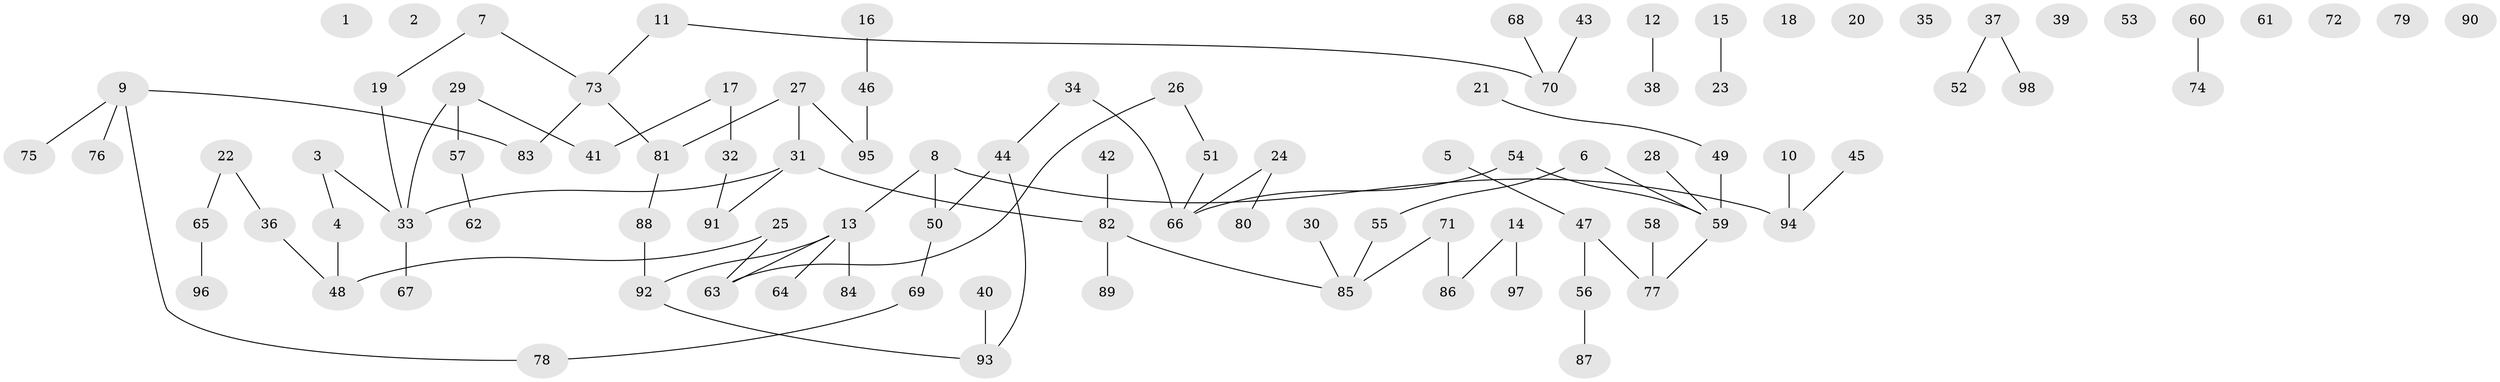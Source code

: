 // coarse degree distribution, {0: 0.2777777777777778, 5: 0.037037037037037035, 2: 0.2037037037037037, 4: 0.037037037037037035, 8: 0.018518518518518517, 1: 0.2777777777777778, 3: 0.12962962962962962, 6: 0.018518518518518517}
// Generated by graph-tools (version 1.1) at 2025/16/03/04/25 18:16:25]
// undirected, 98 vertices, 89 edges
graph export_dot {
graph [start="1"]
  node [color=gray90,style=filled];
  1;
  2;
  3;
  4;
  5;
  6;
  7;
  8;
  9;
  10;
  11;
  12;
  13;
  14;
  15;
  16;
  17;
  18;
  19;
  20;
  21;
  22;
  23;
  24;
  25;
  26;
  27;
  28;
  29;
  30;
  31;
  32;
  33;
  34;
  35;
  36;
  37;
  38;
  39;
  40;
  41;
  42;
  43;
  44;
  45;
  46;
  47;
  48;
  49;
  50;
  51;
  52;
  53;
  54;
  55;
  56;
  57;
  58;
  59;
  60;
  61;
  62;
  63;
  64;
  65;
  66;
  67;
  68;
  69;
  70;
  71;
  72;
  73;
  74;
  75;
  76;
  77;
  78;
  79;
  80;
  81;
  82;
  83;
  84;
  85;
  86;
  87;
  88;
  89;
  90;
  91;
  92;
  93;
  94;
  95;
  96;
  97;
  98;
  3 -- 4;
  3 -- 33;
  4 -- 48;
  5 -- 47;
  6 -- 55;
  6 -- 59;
  7 -- 19;
  7 -- 73;
  8 -- 13;
  8 -- 50;
  8 -- 94;
  9 -- 75;
  9 -- 76;
  9 -- 78;
  9 -- 83;
  10 -- 94;
  11 -- 70;
  11 -- 73;
  12 -- 38;
  13 -- 63;
  13 -- 64;
  13 -- 84;
  13 -- 92;
  14 -- 86;
  14 -- 97;
  15 -- 23;
  16 -- 46;
  17 -- 32;
  17 -- 41;
  19 -- 33;
  21 -- 49;
  22 -- 36;
  22 -- 65;
  24 -- 66;
  24 -- 80;
  25 -- 48;
  25 -- 63;
  26 -- 51;
  26 -- 63;
  27 -- 31;
  27 -- 81;
  27 -- 95;
  28 -- 59;
  29 -- 33;
  29 -- 41;
  29 -- 57;
  30 -- 85;
  31 -- 33;
  31 -- 82;
  31 -- 91;
  32 -- 91;
  33 -- 67;
  34 -- 44;
  34 -- 66;
  36 -- 48;
  37 -- 52;
  37 -- 98;
  40 -- 93;
  42 -- 82;
  43 -- 70;
  44 -- 50;
  44 -- 93;
  45 -- 94;
  46 -- 95;
  47 -- 56;
  47 -- 77;
  49 -- 59;
  50 -- 69;
  51 -- 66;
  54 -- 59;
  54 -- 66;
  55 -- 85;
  56 -- 87;
  57 -- 62;
  58 -- 77;
  59 -- 77;
  60 -- 74;
  65 -- 96;
  68 -- 70;
  69 -- 78;
  71 -- 85;
  71 -- 86;
  73 -- 81;
  73 -- 83;
  81 -- 88;
  82 -- 85;
  82 -- 89;
  88 -- 92;
  92 -- 93;
}
